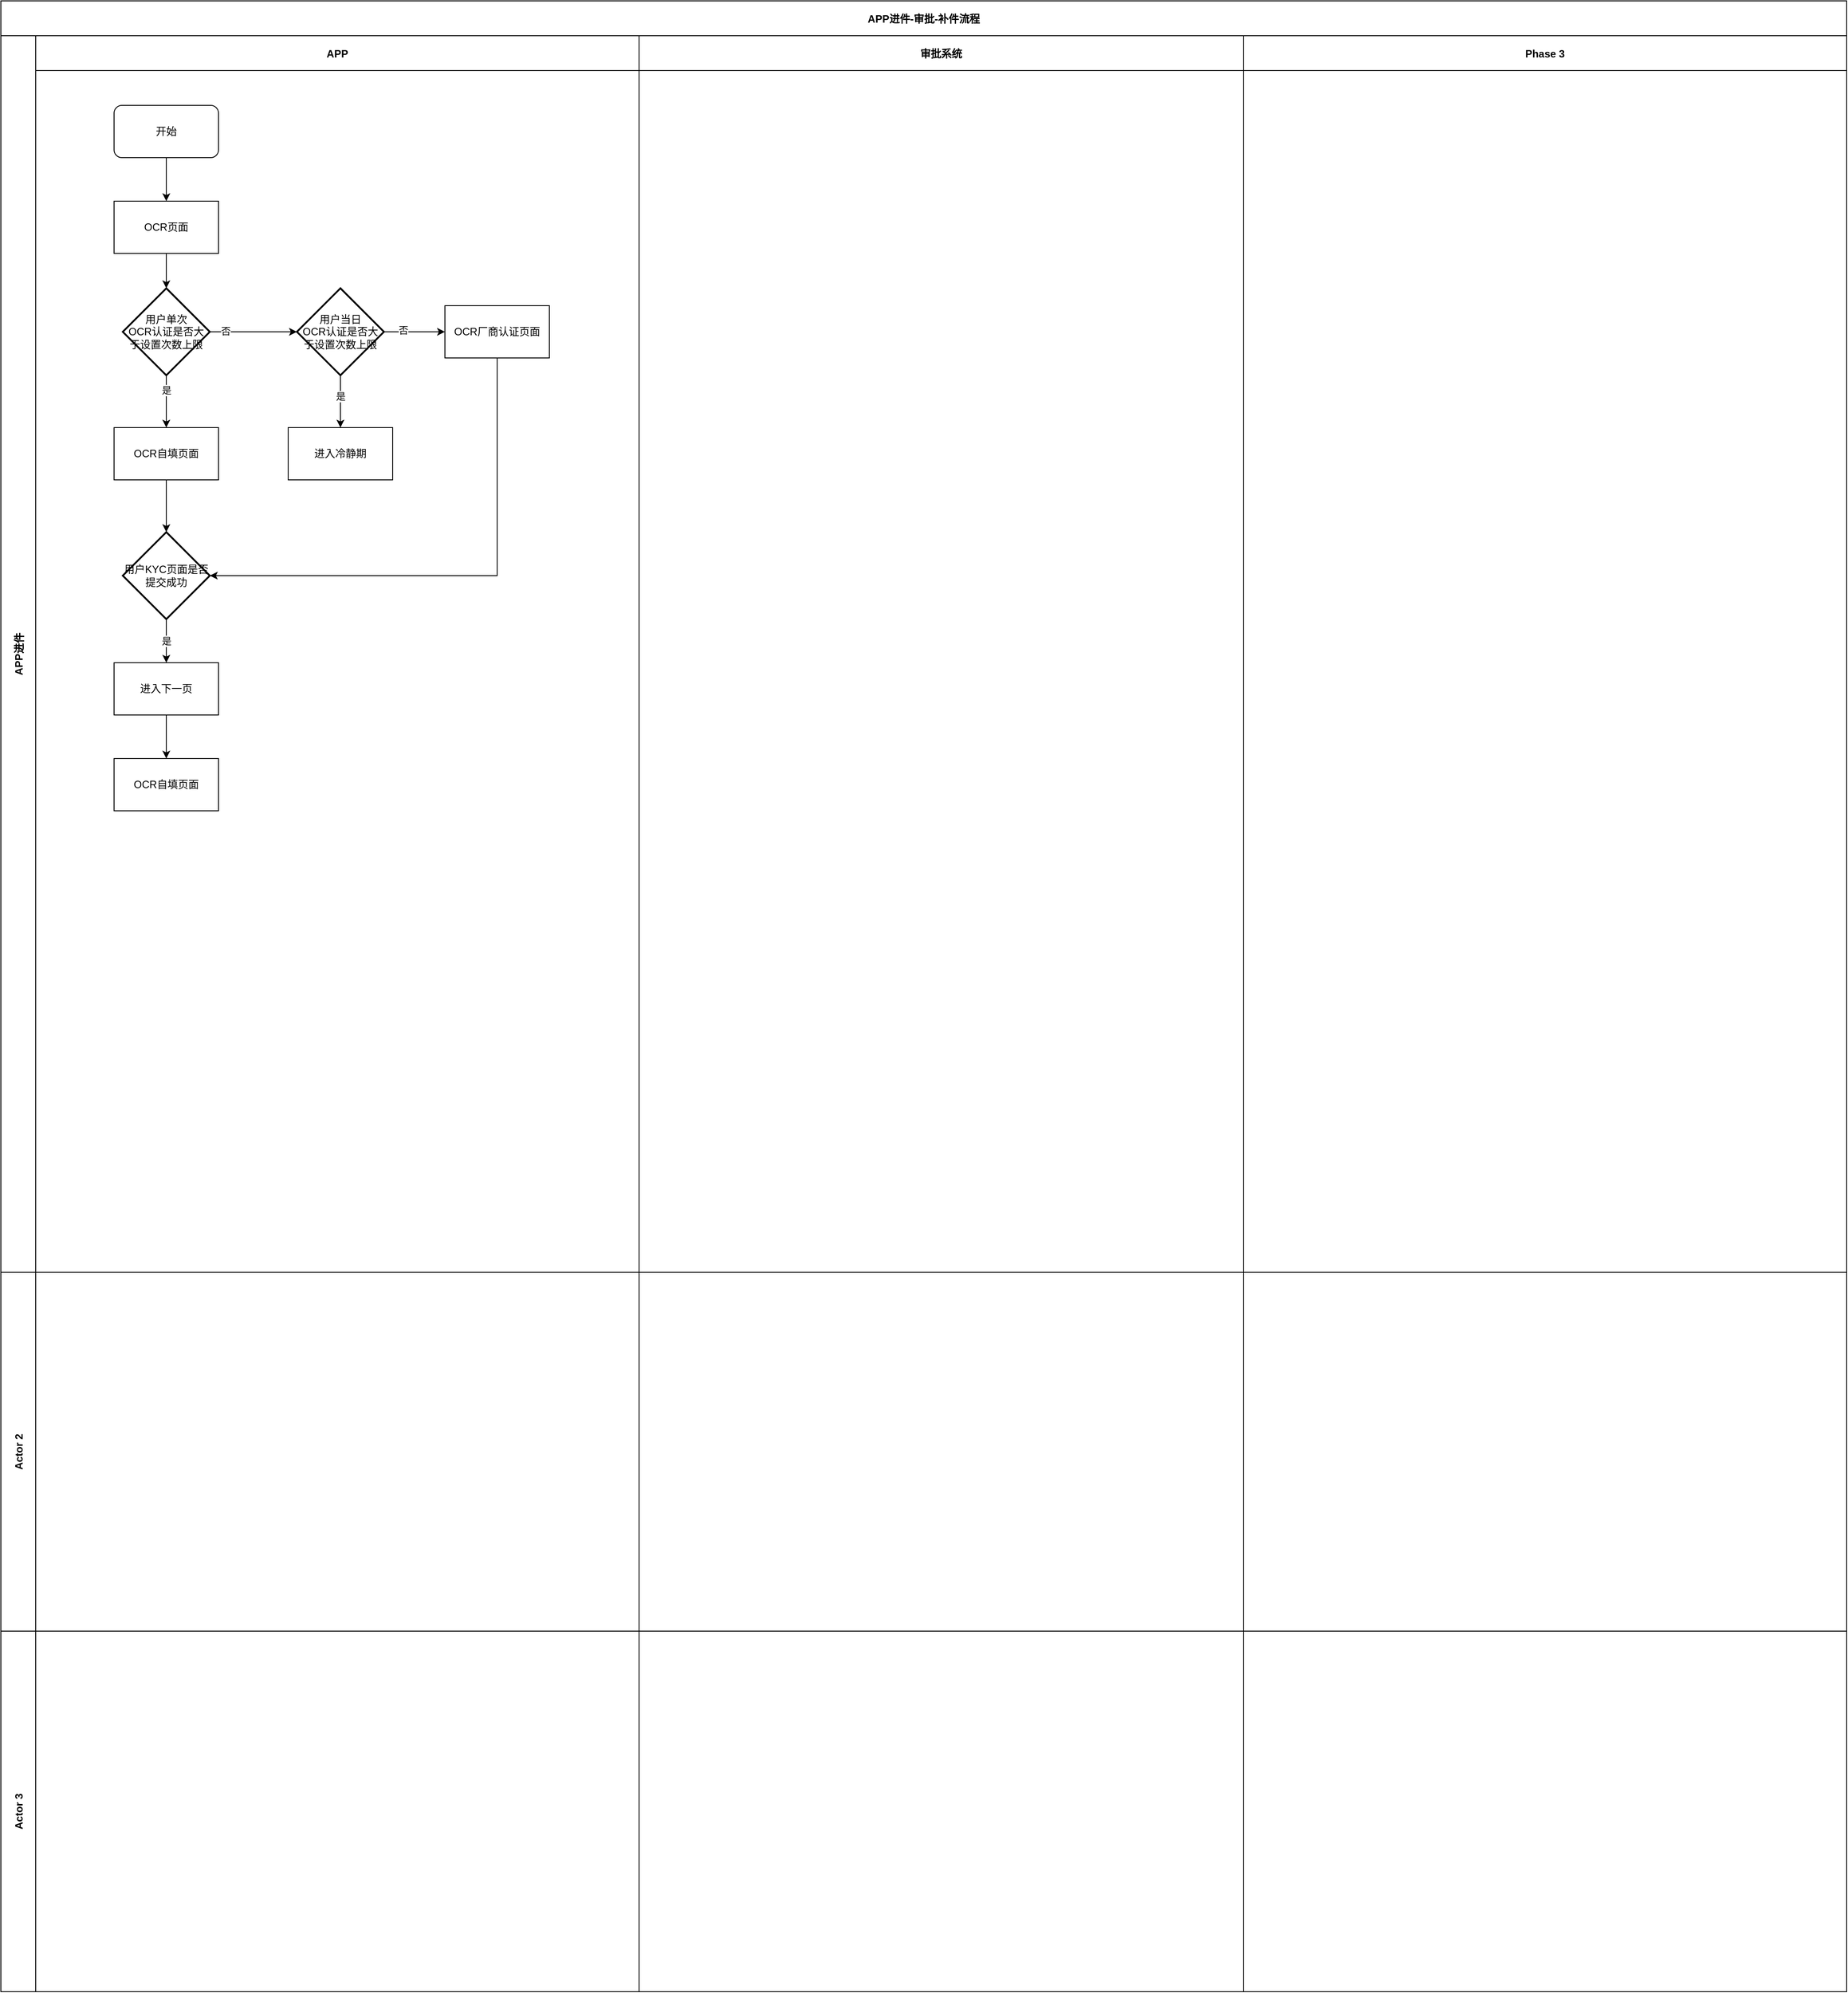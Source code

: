 <mxfile version="20.5.3" type="github" pages="3">
  <diagram id="dG59jZYkGHcQ83PpY25N" name="审批交互流程- OCR及活体补件">
    <mxGraphModel dx="895" dy="575" grid="1" gridSize="10" guides="1" tooltips="1" connect="1" arrows="1" fold="1" page="1" pageScale="1" pageWidth="827" pageHeight="1169" math="0" shadow="0">
      <root>
        <mxCell id="0" />
        <mxCell id="1" parent="0" />
        <mxCell id="lhXjlcBijL8t4H8WG22u-1" value="APP进件-审批-补件流程" style="shape=table;childLayout=tableLayout;startSize=40;collapsible=0;recursiveResize=0;expand=0;fontStyle=1;" vertex="1" parent="1">
          <mxGeometry x="120" y="60" width="2120" height="2286" as="geometry" />
        </mxCell>
        <mxCell id="lhXjlcBijL8t4H8WG22u-2" value="APP进件" style="shape=tableRow;horizontal=0;startSize=40;swimlaneHead=0;swimlaneBody=0;top=0;left=0;bottom=0;right=0;dropTarget=0;fillColor=none;collapsible=0;recursiveResize=0;expand=0;fontStyle=1;" vertex="1" parent="lhXjlcBijL8t4H8WG22u-1">
          <mxGeometry y="40" width="2120" height="1420" as="geometry" />
        </mxCell>
        <mxCell id="lhXjlcBijL8t4H8WG22u-3" value="APP" style="swimlane;swimlaneHead=0;swimlaneBody=0;fontStyle=0;connectable=0;fillColor=none;startSize=40;collapsible=0;recursiveResize=0;expand=0;fontStyle=1;" vertex="1" parent="lhXjlcBijL8t4H8WG22u-2">
          <mxGeometry x="40" width="693" height="1420" as="geometry">
            <mxRectangle width="693" height="1420" as="alternateBounds" />
          </mxGeometry>
        </mxCell>
        <mxCell id="Cv0lFlZ8FoBvVvXNN0k_-16" style="edgeStyle=orthogonalEdgeStyle;rounded=0;orthogonalLoop=1;jettySize=auto;html=1;exitX=0.5;exitY=1;exitDx=0;exitDy=0;entryX=0.5;entryY=0;entryDx=0;entryDy=0;entryPerimeter=0;" edge="1" parent="lhXjlcBijL8t4H8WG22u-3" source="Cv0lFlZ8FoBvVvXNN0k_-1" target="Cv0lFlZ8FoBvVvXNN0k_-15">
          <mxGeometry relative="1" as="geometry" />
        </mxCell>
        <mxCell id="Cv0lFlZ8FoBvVvXNN0k_-1" value="OCR自填页面" style="rounded=0;whiteSpace=wrap;html=1;" vertex="1" parent="lhXjlcBijL8t4H8WG22u-3">
          <mxGeometry x="90" y="450" width="120" height="60" as="geometry" />
        </mxCell>
        <mxCell id="Cv0lFlZ8FoBvVvXNN0k_-8" style="edgeStyle=orthogonalEdgeStyle;rounded=0;orthogonalLoop=1;jettySize=auto;html=1;exitX=0.5;exitY=1;exitDx=0;exitDy=0;exitPerimeter=0;entryX=0.5;entryY=0;entryDx=0;entryDy=0;" edge="1" parent="lhXjlcBijL8t4H8WG22u-3" source="Cv0lFlZ8FoBvVvXNN0k_-4" target="Cv0lFlZ8FoBvVvXNN0k_-6">
          <mxGeometry relative="1" as="geometry" />
        </mxCell>
        <mxCell id="Cv0lFlZ8FoBvVvXNN0k_-10" value="是" style="edgeLabel;html=1;align=center;verticalAlign=middle;resizable=0;points=[];" vertex="1" connectable="0" parent="Cv0lFlZ8FoBvVvXNN0k_-8">
          <mxGeometry x="-0.209" relative="1" as="geometry">
            <mxPoint as="offset" />
          </mxGeometry>
        </mxCell>
        <mxCell id="Cv0lFlZ8FoBvVvXNN0k_-11" style="edgeStyle=orthogonalEdgeStyle;rounded=0;orthogonalLoop=1;jettySize=auto;html=1;exitX=1;exitY=0.5;exitDx=0;exitDy=0;exitPerimeter=0;entryX=0;entryY=0.5;entryDx=0;entryDy=0;" edge="1" parent="lhXjlcBijL8t4H8WG22u-3" source="Cv0lFlZ8FoBvVvXNN0k_-4" target="Cv0lFlZ8FoBvVvXNN0k_-9">
          <mxGeometry relative="1" as="geometry" />
        </mxCell>
        <mxCell id="Cv0lFlZ8FoBvVvXNN0k_-12" value="否" style="edgeLabel;html=1;align=center;verticalAlign=middle;resizable=0;points=[];" vertex="1" connectable="0" parent="Cv0lFlZ8FoBvVvXNN0k_-11">
          <mxGeometry x="-0.382" y="2" relative="1" as="geometry">
            <mxPoint as="offset" />
          </mxGeometry>
        </mxCell>
        <mxCell id="Cv0lFlZ8FoBvVvXNN0k_-4" value="用户当日&lt;br&gt;OCR认证是否大于设置次数上限" style="strokeWidth=2;html=1;shape=mxgraph.flowchart.decision;whiteSpace=wrap;" vertex="1" parent="lhXjlcBijL8t4H8WG22u-3">
          <mxGeometry x="300" y="290" width="100" height="100" as="geometry" />
        </mxCell>
        <mxCell id="Cv0lFlZ8FoBvVvXNN0k_-6" value="进入冷静期" style="rounded=0;whiteSpace=wrap;html=1;" vertex="1" parent="lhXjlcBijL8t4H8WG22u-3">
          <mxGeometry x="290" y="450" width="120" height="60" as="geometry" />
        </mxCell>
        <mxCell id="Cv0lFlZ8FoBvVvXNN0k_-17" style="edgeStyle=orthogonalEdgeStyle;rounded=0;orthogonalLoop=1;jettySize=auto;html=1;exitX=0.5;exitY=1;exitDx=0;exitDy=0;entryX=1;entryY=0.5;entryDx=0;entryDy=0;entryPerimeter=0;" edge="1" parent="lhXjlcBijL8t4H8WG22u-3" source="Cv0lFlZ8FoBvVvXNN0k_-9" target="Cv0lFlZ8FoBvVvXNN0k_-15">
          <mxGeometry relative="1" as="geometry" />
        </mxCell>
        <mxCell id="Cv0lFlZ8FoBvVvXNN0k_-9" value="OCR厂商认证页面" style="rounded=0;whiteSpace=wrap;html=1;" vertex="1" parent="lhXjlcBijL8t4H8WG22u-3">
          <mxGeometry x="470" y="310" width="120" height="60" as="geometry" />
        </mxCell>
        <mxCell id="Cv0lFlZ8FoBvVvXNN0k_-19" value="是" style="edgeStyle=orthogonalEdgeStyle;rounded=0;orthogonalLoop=1;jettySize=auto;html=1;exitX=0.5;exitY=1;exitDx=0;exitDy=0;exitPerimeter=0;entryX=0.5;entryY=0;entryDx=0;entryDy=0;" edge="1" parent="lhXjlcBijL8t4H8WG22u-3" source="Cv0lFlZ8FoBvVvXNN0k_-15" target="Cv0lFlZ8FoBvVvXNN0k_-18">
          <mxGeometry relative="1" as="geometry" />
        </mxCell>
        <mxCell id="Cv0lFlZ8FoBvVvXNN0k_-15" value="用户KYC页面是否提交成功" style="strokeWidth=2;html=1;shape=mxgraph.flowchart.decision;whiteSpace=wrap;" vertex="1" parent="lhXjlcBijL8t4H8WG22u-3">
          <mxGeometry x="100" y="570" width="100" height="100" as="geometry" />
        </mxCell>
        <mxCell id="Cv0lFlZ8FoBvVvXNN0k_-21" style="edgeStyle=orthogonalEdgeStyle;rounded=0;orthogonalLoop=1;jettySize=auto;html=1;exitX=0.5;exitY=1;exitDx=0;exitDy=0;entryX=0.5;entryY=0;entryDx=0;entryDy=0;" edge="1" parent="lhXjlcBijL8t4H8WG22u-3" source="Cv0lFlZ8FoBvVvXNN0k_-18" target="Cv0lFlZ8FoBvVvXNN0k_-20">
          <mxGeometry relative="1" as="geometry" />
        </mxCell>
        <mxCell id="Cv0lFlZ8FoBvVvXNN0k_-18" value="进入下一页" style="rounded=0;whiteSpace=wrap;html=1;" vertex="1" parent="lhXjlcBijL8t4H8WG22u-3">
          <mxGeometry x="90" y="720" width="120" height="60" as="geometry" />
        </mxCell>
        <mxCell id="Cv0lFlZ8FoBvVvXNN0k_-20" value="OCR自填页面" style="rounded=0;whiteSpace=wrap;html=1;" vertex="1" parent="lhXjlcBijL8t4H8WG22u-3">
          <mxGeometry x="90" y="830" width="120" height="60" as="geometry" />
        </mxCell>
        <mxCell id="lhXjlcBijL8t4H8WG22u-4" value="审批系统" style="swimlane;swimlaneHead=0;swimlaneBody=0;fontStyle=0;connectable=0;fillColor=none;startSize=40;collapsible=0;recursiveResize=0;expand=0;fontStyle=1;" vertex="1" parent="lhXjlcBijL8t4H8WG22u-2">
          <mxGeometry x="733" width="694" height="1420" as="geometry">
            <mxRectangle width="694" height="1420" as="alternateBounds" />
          </mxGeometry>
        </mxCell>
        <mxCell id="lhXjlcBijL8t4H8WG22u-5" value="Phase 3" style="swimlane;swimlaneHead=0;swimlaneBody=0;fontStyle=0;connectable=0;fillColor=none;startSize=40;collapsible=0;recursiveResize=0;expand=0;fontStyle=1;" vertex="1" parent="lhXjlcBijL8t4H8WG22u-2">
          <mxGeometry x="1427" width="693" height="1420" as="geometry">
            <mxRectangle width="693" height="1420" as="alternateBounds" />
          </mxGeometry>
        </mxCell>
        <mxCell id="lhXjlcBijL8t4H8WG22u-6" value="Actor 2" style="shape=tableRow;horizontal=0;startSize=40;swimlaneHead=0;swimlaneBody=0;top=0;left=0;bottom=0;right=0;dropTarget=0;fillColor=none;collapsible=0;recursiveResize=0;expand=0;fontStyle=1;" vertex="1" parent="lhXjlcBijL8t4H8WG22u-1">
          <mxGeometry y="1460" width="2120" height="412" as="geometry" />
        </mxCell>
        <mxCell id="lhXjlcBijL8t4H8WG22u-7" value="" style="swimlane;swimlaneHead=0;swimlaneBody=0;fontStyle=0;connectable=0;fillColor=none;startSize=0;collapsible=0;recursiveResize=0;expand=0;fontStyle=1;" vertex="1" parent="lhXjlcBijL8t4H8WG22u-6">
          <mxGeometry x="40" width="693" height="412" as="geometry">
            <mxRectangle width="693" height="412" as="alternateBounds" />
          </mxGeometry>
        </mxCell>
        <mxCell id="lhXjlcBijL8t4H8WG22u-8" value="" style="swimlane;swimlaneHead=0;swimlaneBody=0;fontStyle=0;connectable=0;fillColor=none;startSize=0;collapsible=0;recursiveResize=0;expand=0;fontStyle=1;" vertex="1" parent="lhXjlcBijL8t4H8WG22u-6">
          <mxGeometry x="733" width="694" height="412" as="geometry">
            <mxRectangle width="694" height="412" as="alternateBounds" />
          </mxGeometry>
        </mxCell>
        <mxCell id="lhXjlcBijL8t4H8WG22u-9" value="" style="swimlane;swimlaneHead=0;swimlaneBody=0;fontStyle=0;connectable=0;fillColor=none;startSize=0;collapsible=0;recursiveResize=0;expand=0;fontStyle=1;" vertex="1" parent="lhXjlcBijL8t4H8WG22u-6">
          <mxGeometry x="1427" width="693" height="412" as="geometry">
            <mxRectangle width="693" height="412" as="alternateBounds" />
          </mxGeometry>
        </mxCell>
        <mxCell id="lhXjlcBijL8t4H8WG22u-10" value="Actor 3" style="shape=tableRow;horizontal=0;startSize=40;swimlaneHead=0;swimlaneBody=0;top=0;left=0;bottom=0;right=0;dropTarget=0;fillColor=none;collapsible=0;recursiveResize=0;expand=0;fontStyle=1;" vertex="1" parent="lhXjlcBijL8t4H8WG22u-1">
          <mxGeometry y="1872" width="2120" height="414" as="geometry" />
        </mxCell>
        <mxCell id="lhXjlcBijL8t4H8WG22u-11" value="" style="swimlane;swimlaneHead=0;swimlaneBody=0;fontStyle=0;connectable=0;fillColor=none;startSize=0;collapsible=0;recursiveResize=0;expand=0;fontStyle=1;" vertex="1" parent="lhXjlcBijL8t4H8WG22u-10">
          <mxGeometry x="40" width="693" height="414" as="geometry">
            <mxRectangle width="693" height="414" as="alternateBounds" />
          </mxGeometry>
        </mxCell>
        <mxCell id="lhXjlcBijL8t4H8WG22u-12" value="" style="swimlane;swimlaneHead=0;swimlaneBody=0;fontStyle=0;connectable=0;fillColor=none;startSize=0;collapsible=0;recursiveResize=0;expand=0;fontStyle=1;" vertex="1" parent="lhXjlcBijL8t4H8WG22u-10">
          <mxGeometry x="733" width="694" height="414" as="geometry">
            <mxRectangle width="694" height="414" as="alternateBounds" />
          </mxGeometry>
        </mxCell>
        <mxCell id="lhXjlcBijL8t4H8WG22u-13" value="" style="swimlane;swimlaneHead=0;swimlaneBody=0;fontStyle=0;connectable=0;fillColor=none;startSize=0;collapsible=0;recursiveResize=0;expand=0;fontStyle=1;" vertex="1" parent="lhXjlcBijL8t4H8WG22u-10">
          <mxGeometry x="1427" width="693" height="414" as="geometry">
            <mxRectangle width="693" height="414" as="alternateBounds" />
          </mxGeometry>
        </mxCell>
        <mxCell id="is0vgfuLazfmF6kL638j-2" style="edgeStyle=orthogonalEdgeStyle;rounded=0;orthogonalLoop=1;jettySize=auto;html=1;exitX=0.5;exitY=1;exitDx=0;exitDy=0;entryX=0.5;entryY=0;entryDx=0;entryDy=0;" edge="1" parent="1" source="is0vgfuLazfmF6kL638j-3" target="is0vgfuLazfmF6kL638j-5">
          <mxGeometry relative="1" as="geometry" />
        </mxCell>
        <mxCell id="is0vgfuLazfmF6kL638j-3" value="开始" style="rounded=1;whiteSpace=wrap;html=1;" vertex="1" parent="1">
          <mxGeometry x="250" y="180" width="120" height="60" as="geometry" />
        </mxCell>
        <mxCell id="is0vgfuLazfmF6kL638j-4" style="edgeStyle=orthogonalEdgeStyle;rounded=0;orthogonalLoop=1;jettySize=auto;html=1;entryX=0.5;entryY=0;entryDx=0;entryDy=0;entryPerimeter=0;" edge="1" parent="1" source="is0vgfuLazfmF6kL638j-5" target="is0vgfuLazfmF6kL638j-8">
          <mxGeometry relative="1" as="geometry" />
        </mxCell>
        <mxCell id="is0vgfuLazfmF6kL638j-5" value="OCR页面" style="rounded=0;whiteSpace=wrap;html=1;" vertex="1" parent="1">
          <mxGeometry x="250" y="290" width="120" height="60" as="geometry" />
        </mxCell>
        <mxCell id="is0vgfuLazfmF6kL638j-6" style="edgeStyle=orthogonalEdgeStyle;rounded=0;orthogonalLoop=1;jettySize=auto;html=1;exitX=1;exitY=0.5;exitDx=0;exitDy=0;exitPerimeter=0;" edge="1" parent="1" source="is0vgfuLazfmF6kL638j-8">
          <mxGeometry relative="1" as="geometry">
            <mxPoint x="460" y="440" as="targetPoint" />
          </mxGeometry>
        </mxCell>
        <mxCell id="is0vgfuLazfmF6kL638j-7" value="否" style="edgeLabel;html=1;align=center;verticalAlign=middle;resizable=0;points=[];" connectable="0" vertex="1" parent="is0vgfuLazfmF6kL638j-6">
          <mxGeometry x="-0.638" y="1" relative="1" as="geometry">
            <mxPoint as="offset" />
          </mxGeometry>
        </mxCell>
        <mxCell id="Cv0lFlZ8FoBvVvXNN0k_-2" style="edgeStyle=orthogonalEdgeStyle;rounded=0;orthogonalLoop=1;jettySize=auto;html=1;exitX=0.5;exitY=1;exitDx=0;exitDy=0;exitPerimeter=0;entryX=0.5;entryY=0;entryDx=0;entryDy=0;" edge="1" parent="1" source="is0vgfuLazfmF6kL638j-8" target="Cv0lFlZ8FoBvVvXNN0k_-1">
          <mxGeometry relative="1" as="geometry" />
        </mxCell>
        <mxCell id="Cv0lFlZ8FoBvVvXNN0k_-3" value="是" style="edgeLabel;html=1;align=center;verticalAlign=middle;resizable=0;points=[];" vertex="1" connectable="0" parent="Cv0lFlZ8FoBvVvXNN0k_-2">
          <mxGeometry x="-0.442" relative="1" as="geometry">
            <mxPoint as="offset" />
          </mxGeometry>
        </mxCell>
        <mxCell id="is0vgfuLazfmF6kL638j-8" value="用户单次&lt;br&gt;OCR认证是否大于设置次数上限" style="strokeWidth=2;html=1;shape=mxgraph.flowchart.decision;whiteSpace=wrap;" vertex="1" parent="1">
          <mxGeometry x="260" y="390" width="100" height="100" as="geometry" />
        </mxCell>
      </root>
    </mxGraphModel>
  </diagram>
  <diagram id="qDyVvdvYeIHcshA2lki2" name="多包共债整体逻辑">
    <mxGraphModel dx="1854" dy="1191" grid="1" gridSize="10" guides="1" tooltips="1" connect="1" arrows="1" fold="1" page="1" pageScale="1" pageWidth="827" pageHeight="1169" math="0" shadow="0">
      <root>
        <mxCell id="0" />
        <mxCell id="1" parent="0" />
        <mxCell id="rBvT5vTfvOfcJN2EaKYH-1" value="Cross-Functional Flowchart" style="shape=table;childLayout=tableLayout;startSize=40;collapsible=0;recursiveResize=0;expand=0;fontStyle=1;shadow=0;" vertex="1" parent="1">
          <mxGeometry x="50" y="270" width="2000" height="1876" as="geometry" />
        </mxCell>
        <mxCell id="rBvT5vTfvOfcJN2EaKYH-2" value="多包管理" style="shape=tableRow;horizontal=0;startSize=40;swimlaneHead=0;swimlaneBody=0;top=0;left=0;bottom=0;right=0;dropTarget=0;fillColor=none;collapsible=0;recursiveResize=0;expand=0;fontStyle=1;shadow=0;" vertex="1" parent="rBvT5vTfvOfcJN2EaKYH-1">
          <mxGeometry y="40" width="2000" height="750" as="geometry" />
        </mxCell>
        <mxCell id="rBvT5vTfvOfcJN2EaKYH-3" value="APP" style="swimlane;swimlaneHead=0;swimlaneBody=0;fontStyle=0;connectable=0;fillColor=none;startSize=40;collapsible=0;recursiveResize=0;expand=0;fontStyle=1;shadow=0;" vertex="1" parent="rBvT5vTfvOfcJN2EaKYH-2">
          <mxGeometry x="40" width="630" height="750" as="geometry">
            <mxRectangle width="630" height="750" as="alternateBounds" />
          </mxGeometry>
        </mxCell>
        <mxCell id="rBvT5vTfvOfcJN2EaKYH-36" style="edgeStyle=orthogonalEdgeStyle;rounded=0;orthogonalLoop=1;jettySize=auto;html=1;exitX=0.5;exitY=1;exitDx=0;exitDy=0;entryX=0.5;entryY=0;entryDx=0;entryDy=0;" edge="1" parent="rBvT5vTfvOfcJN2EaKYH-3" source="rBvT5vTfvOfcJN2EaKYH-18" target="rBvT5vTfvOfcJN2EaKYH-35">
          <mxGeometry relative="1" as="geometry" />
        </mxCell>
        <mxCell id="rBvT5vTfvOfcJN2EaKYH-18" value="开始" style="rounded=1;whiteSpace=wrap;html=1;shadow=0;" vertex="1" parent="rBvT5vTfvOfcJN2EaKYH-3">
          <mxGeometry x="131.5" y="70" width="120" height="60" as="geometry" />
        </mxCell>
        <mxCell id="rBvT5vTfvOfcJN2EaKYH-35" value="新建APP子包" style="rounded=0;whiteSpace=wrap;html=1;shadow=0;" vertex="1" parent="rBvT5vTfvOfcJN2EaKYH-3">
          <mxGeometry x="131.5" y="184" width="120" height="60" as="geometry" />
        </mxCell>
        <mxCell id="rBvT5vTfvOfcJN2EaKYH-4" value="运营" style="swimlane;swimlaneHead=0;swimlaneBody=0;fontStyle=0;connectable=0;fillColor=none;startSize=40;collapsible=0;recursiveResize=0;expand=0;fontStyle=1;shadow=0;" vertex="1" parent="rBvT5vTfvOfcJN2EaKYH-2">
          <mxGeometry x="670" width="370" height="750" as="geometry">
            <mxRectangle width="370" height="750" as="alternateBounds" />
          </mxGeometry>
        </mxCell>
        <mxCell id="rBvT5vTfvOfcJN2EaKYH-27" style="edgeStyle=orthogonalEdgeStyle;rounded=0;orthogonalLoop=1;jettySize=auto;html=1;exitX=0.5;exitY=1;exitDx=0;exitDy=0;entryX=0.5;entryY=0;entryDx=0;entryDy=0;" edge="1" parent="rBvT5vTfvOfcJN2EaKYH-4" source="rBvT5vTfvOfcJN2EaKYH-19" target="rBvT5vTfvOfcJN2EaKYH-24">
          <mxGeometry relative="1" as="geometry" />
        </mxCell>
        <mxCell id="rBvT5vTfvOfcJN2EaKYH-19" value="新增APP子包信息MEX包1" style="rounded=0;whiteSpace=wrap;html=1;shadow=0;" vertex="1" parent="rBvT5vTfvOfcJN2EaKYH-4">
          <mxGeometry x="47" y="275" width="120" height="60" as="geometry" />
        </mxCell>
        <mxCell id="rBvT5vTfvOfcJN2EaKYH-29" style="edgeStyle=orthogonalEdgeStyle;rounded=0;orthogonalLoop=1;jettySize=auto;html=1;exitX=0.5;exitY=1;exitDx=0;exitDy=0;entryX=0.5;entryY=0;entryDx=0;entryDy=0;" edge="1" parent="rBvT5vTfvOfcJN2EaKYH-4" source="rBvT5vTfvOfcJN2EaKYH-21" target="rBvT5vTfvOfcJN2EaKYH-24">
          <mxGeometry relative="1" as="geometry" />
        </mxCell>
        <mxCell id="rBvT5vTfvOfcJN2EaKYH-21" value="新增APP产品信息MEX001" style="rounded=0;whiteSpace=wrap;html=1;shadow=0;" vertex="1" parent="rBvT5vTfvOfcJN2EaKYH-4">
          <mxGeometry x="192" y="275" width="120" height="60" as="geometry" />
        </mxCell>
        <mxCell id="rBvT5vTfvOfcJN2EaKYH-31" style="edgeStyle=orthogonalEdgeStyle;rounded=0;orthogonalLoop=1;jettySize=auto;html=1;" edge="1" parent="rBvT5vTfvOfcJN2EaKYH-4" source="rBvT5vTfvOfcJN2EaKYH-24" target="rBvT5vTfvOfcJN2EaKYH-30">
          <mxGeometry relative="1" as="geometry" />
        </mxCell>
        <mxCell id="rBvT5vTfvOfcJN2EaKYH-24" value="配置子包与APP产品的多对多关系" style="rounded=0;whiteSpace=wrap;html=1;shadow=0;" vertex="1" parent="rBvT5vTfvOfcJN2EaKYH-4">
          <mxGeometry x="117" y="381" width="120" height="60" as="geometry" />
        </mxCell>
        <mxCell id="rBvT5vTfvOfcJN2EaKYH-30" value="配置APP产品与金融产品的多对多关系" style="rounded=0;whiteSpace=wrap;html=1;shadow=0;" vertex="1" parent="rBvT5vTfvOfcJN2EaKYH-4">
          <mxGeometry x="117" y="471" width="120" height="60" as="geometry" />
        </mxCell>
        <mxCell id="rBvT5vTfvOfcJN2EaKYH-5" value="账务" style="swimlane;swimlaneHead=0;swimlaneBody=0;fontStyle=0;connectable=0;fillColor=none;startSize=40;collapsible=0;recursiveResize=0;expand=0;fontStyle=1;shadow=0;" vertex="1" parent="rBvT5vTfvOfcJN2EaKYH-2">
          <mxGeometry x="1040" width="510" height="750" as="geometry">
            <mxRectangle width="510" height="750" as="alternateBounds" />
          </mxGeometry>
        </mxCell>
        <mxCell id="rBvT5vTfvOfcJN2EaKYH-23" value="新增金融产品M001" style="rounded=0;whiteSpace=wrap;html=1;shadow=0;" vertex="1" parent="rBvT5vTfvOfcJN2EaKYH-5">
          <mxGeometry x="143" y="471" width="120" height="60" as="geometry" />
        </mxCell>
        <mxCell id="rBvT5vTfvOfcJN2EaKYH-14" value="催收" style="swimlane;swimlaneHead=0;swimlaneBody=0;fontStyle=0;connectable=0;fillColor=none;startSize=40;collapsible=0;recursiveResize=0;expand=0;fontStyle=1;shadow=0;" vertex="1" parent="rBvT5vTfvOfcJN2EaKYH-2">
          <mxGeometry x="1550" width="450" height="750" as="geometry">
            <mxRectangle width="450" height="750" as="alternateBounds" />
          </mxGeometry>
        </mxCell>
        <mxCell id="rBvT5vTfvOfcJN2EaKYH-32" style="edgeStyle=orthogonalEdgeStyle;rounded=0;orthogonalLoop=1;jettySize=auto;html=1;exitX=0;exitY=0.5;exitDx=0;exitDy=0;entryX=1;entryY=0.5;entryDx=0;entryDy=0;" edge="1" parent="rBvT5vTfvOfcJN2EaKYH-2" source="rBvT5vTfvOfcJN2EaKYH-23" target="rBvT5vTfvOfcJN2EaKYH-30">
          <mxGeometry relative="1" as="geometry" />
        </mxCell>
        <mxCell id="rBvT5vTfvOfcJN2EaKYH-37" style="edgeStyle=orthogonalEdgeStyle;rounded=0;orthogonalLoop=1;jettySize=auto;html=1;exitX=1;exitY=0.5;exitDx=0;exitDy=0;entryX=0.585;entryY=0.017;entryDx=0;entryDy=0;entryPerimeter=0;" edge="1" parent="rBvT5vTfvOfcJN2EaKYH-2" source="rBvT5vTfvOfcJN2EaKYH-35" target="rBvT5vTfvOfcJN2EaKYH-19">
          <mxGeometry relative="1" as="geometry" />
        </mxCell>
        <mxCell id="rBvT5vTfvOfcJN2EaKYH-38" style="edgeStyle=orthogonalEdgeStyle;rounded=0;orthogonalLoop=1;jettySize=auto;html=1;exitX=1;exitY=0.5;exitDx=0;exitDy=0;entryX=0.5;entryY=0;entryDx=0;entryDy=0;" edge="1" parent="rBvT5vTfvOfcJN2EaKYH-2" source="rBvT5vTfvOfcJN2EaKYH-35" target="rBvT5vTfvOfcJN2EaKYH-21">
          <mxGeometry relative="1" as="geometry" />
        </mxCell>
        <mxCell id="rBvT5vTfvOfcJN2EaKYH-6" value="Actor 2" style="shape=tableRow;horizontal=0;startSize=40;swimlaneHead=0;swimlaneBody=0;top=0;left=0;bottom=0;right=0;dropTarget=0;fillColor=none;collapsible=0;recursiveResize=0;expand=0;fontStyle=1;shadow=0;" vertex="1" parent="rBvT5vTfvOfcJN2EaKYH-1">
          <mxGeometry y="790" width="2000" height="542" as="geometry" />
        </mxCell>
        <mxCell id="rBvT5vTfvOfcJN2EaKYH-7" value="" style="swimlane;swimlaneHead=0;swimlaneBody=0;fontStyle=0;connectable=0;fillColor=none;startSize=0;collapsible=0;recursiveResize=0;expand=0;fontStyle=1;shadow=0;" vertex="1" parent="rBvT5vTfvOfcJN2EaKYH-6">
          <mxGeometry x="40" width="630" height="542" as="geometry">
            <mxRectangle width="630" height="542" as="alternateBounds" />
          </mxGeometry>
        </mxCell>
        <mxCell id="rBvT5vTfvOfcJN2EaKYH-44" style="edgeStyle=orthogonalEdgeStyle;rounded=0;orthogonalLoop=1;jettySize=auto;html=1;exitX=0.5;exitY=1;exitDx=0;exitDy=0;" edge="1" parent="rBvT5vTfvOfcJN2EaKYH-7" source="rBvT5vTfvOfcJN2EaKYH-42" target="rBvT5vTfvOfcJN2EaKYH-43">
          <mxGeometry relative="1" as="geometry" />
        </mxCell>
        <mxCell id="rBvT5vTfvOfcJN2EaKYH-42" value="进入首页" style="rounded=0;whiteSpace=wrap;html=1;shadow=0;" vertex="1" parent="rBvT5vTfvOfcJN2EaKYH-7">
          <mxGeometry x="230" y="40" width="120" height="60" as="geometry" />
        </mxCell>
        <mxCell id="rBvT5vTfvOfcJN2EaKYH-46" style="edgeStyle=orthogonalEdgeStyle;rounded=0;orthogonalLoop=1;jettySize=auto;html=1;exitX=0;exitY=0.5;exitDx=0;exitDy=0;entryX=1;entryY=0.5;entryDx=0;entryDy=0;" edge="1" parent="rBvT5vTfvOfcJN2EaKYH-7" source="rBvT5vTfvOfcJN2EaKYH-43" target="rBvT5vTfvOfcJN2EaKYH-45">
          <mxGeometry relative="1" as="geometry" />
        </mxCell>
        <mxCell id="rBvT5vTfvOfcJN2EaKYH-48" style="edgeStyle=orthogonalEdgeStyle;rounded=0;orthogonalLoop=1;jettySize=auto;html=1;exitX=1;exitY=0.5;exitDx=0;exitDy=0;entryX=0;entryY=0.5;entryDx=0;entryDy=0;" edge="1" parent="rBvT5vTfvOfcJN2EaKYH-7" source="rBvT5vTfvOfcJN2EaKYH-43" target="rBvT5vTfvOfcJN2EaKYH-47">
          <mxGeometry relative="1" as="geometry" />
        </mxCell>
        <mxCell id="rBvT5vTfvOfcJN2EaKYH-43" value="展示类型" style="rhombus;whiteSpace=wrap;html=1;shadow=0;" vertex="1" parent="rBvT5vTfvOfcJN2EaKYH-7">
          <mxGeometry x="249.5" y="130" width="80" height="80" as="geometry" />
        </mxCell>
        <mxCell id="rBvT5vTfvOfcJN2EaKYH-50" style="edgeStyle=orthogonalEdgeStyle;rounded=0;orthogonalLoop=1;jettySize=auto;html=1;exitX=0.5;exitY=1;exitDx=0;exitDy=0;" edge="1" parent="rBvT5vTfvOfcJN2EaKYH-7" source="rBvT5vTfvOfcJN2EaKYH-45" target="rBvT5vTfvOfcJN2EaKYH-49">
          <mxGeometry relative="1" as="geometry" />
        </mxCell>
        <mxCell id="rBvT5vTfvOfcJN2EaKYH-45" value="先展示APP产品" style="rounded=0;whiteSpace=wrap;html=1;shadow=0;" vertex="1" parent="rBvT5vTfvOfcJN2EaKYH-7">
          <mxGeometry x="80" y="140" width="120" height="60" as="geometry" />
        </mxCell>
        <mxCell id="rBvT5vTfvOfcJN2EaKYH-47" value="后展示APP产品" style="rounded=0;whiteSpace=wrap;html=1;shadow=0;" vertex="1" parent="rBvT5vTfvOfcJN2EaKYH-7">
          <mxGeometry x="390" y="140" width="120" height="60" as="geometry" />
        </mxCell>
        <mxCell id="rBvT5vTfvOfcJN2EaKYH-49" value="根据子包信息展示A PP产品" style="rounded=0;whiteSpace=wrap;html=1;shadow=0;" vertex="1" parent="rBvT5vTfvOfcJN2EaKYH-7">
          <mxGeometry x="80" y="241" width="120" height="60" as="geometry" />
        </mxCell>
        <mxCell id="rBvT5vTfvOfcJN2EaKYH-8" value="" style="swimlane;swimlaneHead=0;swimlaneBody=0;fontStyle=0;connectable=0;fillColor=none;startSize=0;collapsible=0;recursiveResize=0;expand=0;fontStyle=1;shadow=0;" vertex="1" parent="rBvT5vTfvOfcJN2EaKYH-6">
          <mxGeometry x="670" width="370" height="542" as="geometry">
            <mxRectangle width="370" height="542" as="alternateBounds" />
          </mxGeometry>
        </mxCell>
        <mxCell id="rBvT5vTfvOfcJN2EaKYH-9" value="" style="swimlane;swimlaneHead=0;swimlaneBody=0;fontStyle=0;connectable=0;fillColor=none;startSize=0;collapsible=0;recursiveResize=0;expand=0;fontStyle=1;shadow=0;" vertex="1" parent="rBvT5vTfvOfcJN2EaKYH-6">
          <mxGeometry x="1040" width="510" height="542" as="geometry">
            <mxRectangle width="510" height="542" as="alternateBounds" />
          </mxGeometry>
        </mxCell>
        <mxCell id="rBvT5vTfvOfcJN2EaKYH-15" style="swimlane;swimlaneHead=0;swimlaneBody=0;fontStyle=0;connectable=0;fillColor=none;startSize=0;collapsible=0;recursiveResize=0;expand=0;fontStyle=1;shadow=0;" vertex="1" parent="rBvT5vTfvOfcJN2EaKYH-6">
          <mxGeometry x="1550" width="450" height="542" as="geometry">
            <mxRectangle width="450" height="542" as="alternateBounds" />
          </mxGeometry>
        </mxCell>
        <mxCell id="rBvT5vTfvOfcJN2EaKYH-10" value="Actor 3" style="shape=tableRow;horizontal=0;startSize=40;swimlaneHead=0;swimlaneBody=0;top=0;left=0;bottom=0;right=0;dropTarget=0;fillColor=none;collapsible=0;recursiveResize=0;expand=0;fontStyle=1;shadow=0;" vertex="1" parent="rBvT5vTfvOfcJN2EaKYH-1">
          <mxGeometry y="1332" width="2000" height="544" as="geometry" />
        </mxCell>
        <mxCell id="rBvT5vTfvOfcJN2EaKYH-11" value="" style="swimlane;swimlaneHead=0;swimlaneBody=0;fontStyle=0;connectable=0;fillColor=none;startSize=0;collapsible=0;recursiveResize=0;expand=0;fontStyle=1;shadow=0;" vertex="1" parent="rBvT5vTfvOfcJN2EaKYH-10">
          <mxGeometry x="40" width="630" height="544" as="geometry">
            <mxRectangle width="630" height="544" as="alternateBounds" />
          </mxGeometry>
        </mxCell>
        <mxCell id="rBvT5vTfvOfcJN2EaKYH-12" value="" style="swimlane;swimlaneHead=0;swimlaneBody=0;fontStyle=0;connectable=0;fillColor=none;startSize=0;collapsible=0;recursiveResize=0;expand=0;fontStyle=1;shadow=0;" vertex="1" parent="rBvT5vTfvOfcJN2EaKYH-10">
          <mxGeometry x="670" width="370" height="544" as="geometry">
            <mxRectangle width="370" height="544" as="alternateBounds" />
          </mxGeometry>
        </mxCell>
        <mxCell id="rBvT5vTfvOfcJN2EaKYH-13" value="" style="swimlane;swimlaneHead=0;swimlaneBody=0;fontStyle=0;connectable=0;fillColor=none;startSize=0;collapsible=0;recursiveResize=0;expand=0;fontStyle=1;shadow=0;" vertex="1" parent="rBvT5vTfvOfcJN2EaKYH-10">
          <mxGeometry x="1040" width="510" height="544" as="geometry">
            <mxRectangle width="510" height="544" as="alternateBounds" />
          </mxGeometry>
        </mxCell>
        <mxCell id="rBvT5vTfvOfcJN2EaKYH-16" style="swimlane;swimlaneHead=0;swimlaneBody=0;fontStyle=0;connectable=0;fillColor=none;startSize=0;collapsible=0;recursiveResize=0;expand=0;fontStyle=1;shadow=0;" vertex="1" parent="rBvT5vTfvOfcJN2EaKYH-10">
          <mxGeometry x="1550" width="450" height="544" as="geometry">
            <mxRectangle width="450" height="544" as="alternateBounds" />
          </mxGeometry>
        </mxCell>
      </root>
    </mxGraphModel>
  </diagram>
  <diagram id="1mtvbhIDYFmk3KCVAMpr" name="邮件发送对接">
    <mxGraphModel dx="1082" dy="695" grid="1" gridSize="10" guides="1" tooltips="1" connect="1" arrows="1" fold="1" page="1" pageScale="1" pageWidth="827" pageHeight="1169" math="0" shadow="0">
      <root>
        <mxCell id="0" />
        <mxCell id="1" parent="0" />
        <mxCell id="eYWzPqA-v14sHa01K5f4-1" value="Cross-Functional Flowchart" style="shape=table;childLayout=tableLayout;startSize=40;collapsible=0;recursiveResize=0;expand=0;fontStyle=1;shadow=0;" vertex="1" parent="1">
          <mxGeometry x="130" y="210" width="1050" height="1500" as="geometry" />
        </mxCell>
        <mxCell id="eYWzPqA-v14sHa01K5f4-2" value="消息节点同步" style="shape=tableRow;horizontal=0;startSize=40;swimlaneHead=0;swimlaneBody=0;top=0;left=0;bottom=0;right=0;dropTarget=0;fillColor=none;collapsible=0;recursiveResize=0;expand=0;fontStyle=1;shadow=0;" vertex="1" parent="eYWzPqA-v14sHa01K5f4-1">
          <mxGeometry y="40" width="1050" height="660" as="geometry" />
        </mxCell>
        <mxCell id="eYWzPqA-v14sHa01K5f4-3" value="业务模块" style="swimlane;swimlaneHead=0;swimlaneBody=0;fontStyle=0;connectable=0;fillColor=none;startSize=40;collapsible=0;recursiveResize=0;expand=0;fontStyle=1;shadow=0;" vertex="1" parent="eYWzPqA-v14sHa01K5f4-2">
          <mxGeometry x="40" width="330" height="660" as="geometry">
            <mxRectangle width="330" height="660" as="alternateBounds" />
          </mxGeometry>
        </mxCell>
        <mxCell id="eYWzPqA-v14sHa01K5f4-4" style="edgeStyle=orthogonalEdgeStyle;rounded=0;orthogonalLoop=1;jettySize=auto;html=1;exitX=0.5;exitY=1;exitDx=0;exitDy=0;entryX=0.5;entryY=0;entryDx=0;entryDy=0;" edge="1" parent="eYWzPqA-v14sHa01K5f4-3" source="eYWzPqA-v14sHa01K5f4-5" target="eYWzPqA-v14sHa01K5f4-7">
          <mxGeometry relative="1" as="geometry" />
        </mxCell>
        <mxCell id="eYWzPqA-v14sHa01K5f4-5" value="开始" style="rounded=1;whiteSpace=wrap;html=1;shadow=0;" vertex="1" parent="eYWzPqA-v14sHa01K5f4-3">
          <mxGeometry x="90" y="60" width="120" height="60" as="geometry" />
        </mxCell>
        <mxCell id="eYWzPqA-v14sHa01K5f4-6" value="" style="edgeStyle=orthogonalEdgeStyle;rounded=0;orthogonalLoop=1;jettySize=auto;html=1;" edge="1" parent="eYWzPqA-v14sHa01K5f4-3" source="eYWzPqA-v14sHa01K5f4-7">
          <mxGeometry relative="1" as="geometry">
            <mxPoint x="150" y="260" as="targetPoint" />
          </mxGeometry>
        </mxCell>
        <mxCell id="eYWzPqA-v14sHa01K5f4-7" value="新增节点" style="rounded=0;whiteSpace=wrap;html=1;shadow=0;" vertex="1" parent="eYWzPqA-v14sHa01K5f4-3">
          <mxGeometry x="90" y="160" width="120" height="60" as="geometry" />
        </mxCell>
        <mxCell id="Thqbnv6joW0QDlLDJxX9-1" value="节点约定" style="rounded=0;whiteSpace=wrap;html=1;shadow=0;" vertex="1" parent="eYWzPqA-v14sHa01K5f4-3">
          <mxGeometry x="90" y="260" width="120" height="60" as="geometry" />
        </mxCell>
        <mxCell id="eYWzPqA-v14sHa01K5f4-9" value="自定义消息配置" style="swimlane;swimlaneHead=0;swimlaneBody=0;fontStyle=0;connectable=0;fillColor=none;startSize=40;collapsible=0;recursiveResize=0;expand=0;fontStyle=1;shadow=0;" vertex="1" parent="eYWzPqA-v14sHa01K5f4-2">
          <mxGeometry x="370" width="340" height="660" as="geometry">
            <mxRectangle width="340" height="660" as="alternateBounds" />
          </mxGeometry>
        </mxCell>
        <mxCell id="eYWzPqA-v14sHa01K5f4-10" value="" style="edgeStyle=orthogonalEdgeStyle;rounded=0;orthogonalLoop=1;jettySize=auto;html=1;" edge="1" parent="eYWzPqA-v14sHa01K5f4-9" source="eYWzPqA-v14sHa01K5f4-11" target="eYWzPqA-v14sHa01K5f4-13">
          <mxGeometry relative="1" as="geometry" />
        </mxCell>
        <mxCell id="eYWzPqA-v14sHa01K5f4-11" value="同步节点信息" style="rounded=0;whiteSpace=wrap;html=1;shadow=0;" vertex="1" parent="eYWzPqA-v14sHa01K5f4-9">
          <mxGeometry x="110" y="260" width="120" height="60" as="geometry" />
        </mxCell>
        <mxCell id="eYWzPqA-v14sHa01K5f4-12" value="" style="edgeStyle=orthogonalEdgeStyle;rounded=0;orthogonalLoop=1;jettySize=auto;html=1;" edge="1" parent="eYWzPqA-v14sHa01K5f4-9" source="eYWzPqA-v14sHa01K5f4-13" target="eYWzPqA-v14sHa01K5f4-15">
          <mxGeometry relative="1" as="geometry" />
        </mxCell>
        <mxCell id="eYWzPqA-v14sHa01K5f4-13" value="配置发送范围" style="rounded=0;whiteSpace=wrap;html=1;shadow=0;" vertex="1" parent="eYWzPqA-v14sHa01K5f4-9">
          <mxGeometry x="110" y="360" width="120" height="60" as="geometry" />
        </mxCell>
        <mxCell id="eYWzPqA-v14sHa01K5f4-14" style="edgeStyle=orthogonalEdgeStyle;rounded=0;orthogonalLoop=1;jettySize=auto;html=1;exitX=0.5;exitY=1;exitDx=0;exitDy=0;entryX=0.5;entryY=0;entryDx=0;entryDy=0;" edge="1" parent="eYWzPqA-v14sHa01K5f4-9" source="eYWzPqA-v14sHa01K5f4-15" target="eYWzPqA-v14sHa01K5f4-16">
          <mxGeometry relative="1" as="geometry" />
        </mxCell>
        <mxCell id="eYWzPqA-v14sHa01K5f4-15" value="配置发送内容" style="whiteSpace=wrap;html=1;rounded=0;shadow=0;" vertex="1" parent="eYWzPqA-v14sHa01K5f4-9">
          <mxGeometry x="110" y="450" width="120" height="60" as="geometry" />
        </mxCell>
        <mxCell id="eYWzPqA-v14sHa01K5f4-16" value="配置发送方式" style="whiteSpace=wrap;html=1;rounded=0;shadow=0;" vertex="1" parent="eYWzPqA-v14sHa01K5f4-9">
          <mxGeometry x="110" y="560" width="120" height="60" as="geometry" />
        </mxCell>
        <mxCell id="eYWzPqA-v14sHa01K5f4-17" value="消息发送模块" style="swimlane;swimlaneHead=0;swimlaneBody=0;fontStyle=0;connectable=0;fillColor=none;startSize=40;collapsible=0;recursiveResize=0;expand=0;fontStyle=1;shadow=0;" vertex="1" parent="eYWzPqA-v14sHa01K5f4-2">
          <mxGeometry x="710" width="340" height="660" as="geometry">
            <mxRectangle width="340" height="660" as="alternateBounds" />
          </mxGeometry>
        </mxCell>
        <mxCell id="eYWzPqA-v14sHa01K5f4-18" value="" style="edgeStyle=orthogonalEdgeStyle;rounded=0;orthogonalLoop=1;jettySize=auto;html=1;" edge="1" parent="eYWzPqA-v14sHa01K5f4-2" target="eYWzPqA-v14sHa01K5f4-11">
          <mxGeometry relative="1" as="geometry">
            <mxPoint x="250" y="290" as="sourcePoint" />
          </mxGeometry>
        </mxCell>
        <mxCell id="eYWzPqA-v14sHa01K5f4-19" value="消息触发" style="shape=tableRow;horizontal=0;startSize=40;swimlaneHead=0;swimlaneBody=0;top=0;left=0;bottom=0;right=0;dropTarget=0;fillColor=none;collapsible=0;recursiveResize=0;expand=0;fontStyle=1;shadow=0;" vertex="1" parent="eYWzPqA-v14sHa01K5f4-1">
          <mxGeometry y="700" width="1050" height="510" as="geometry" />
        </mxCell>
        <mxCell id="eYWzPqA-v14sHa01K5f4-20" value="" style="swimlane;swimlaneHead=0;swimlaneBody=0;fontStyle=0;connectable=0;fillColor=none;startSize=0;collapsible=0;recursiveResize=0;expand=0;fontStyle=1;shadow=0;" vertex="1" parent="eYWzPqA-v14sHa01K5f4-19">
          <mxGeometry x="40" width="330" height="510" as="geometry">
            <mxRectangle width="330" height="510" as="alternateBounds" />
          </mxGeometry>
        </mxCell>
        <mxCell id="eYWzPqA-v14sHa01K5f4-21" value="事件触发" style="rounded=0;whiteSpace=wrap;html=1;shadow=0;" vertex="1" parent="eYWzPqA-v14sHa01K5f4-20">
          <mxGeometry x="90" y="50" width="120" height="60" as="geometry" />
        </mxCell>
        <mxCell id="eYWzPqA-v14sHa01K5f4-22" value="" style="swimlane;swimlaneHead=0;swimlaneBody=0;fontStyle=0;connectable=0;fillColor=none;startSize=0;collapsible=0;recursiveResize=0;expand=0;fontStyle=1;shadow=0;" vertex="1" parent="eYWzPqA-v14sHa01K5f4-19">
          <mxGeometry x="370" width="340" height="510" as="geometry">
            <mxRectangle width="340" height="510" as="alternateBounds" />
          </mxGeometry>
        </mxCell>
        <mxCell id="eYWzPqA-v14sHa01K5f4-23" value="确认发送范围、内容、方式" style="rounded=0;whiteSpace=wrap;html=1;shadow=0;" vertex="1" parent="eYWzPqA-v14sHa01K5f4-22">
          <mxGeometry x="110" y="50" width="120" height="60" as="geometry" />
        </mxCell>
        <mxCell id="eYWzPqA-v14sHa01K5f4-24" value="" style="swimlane;swimlaneHead=0;swimlaneBody=0;fontStyle=0;connectable=0;fillColor=none;startSize=0;collapsible=0;recursiveResize=0;expand=0;fontStyle=1;shadow=0;" vertex="1" parent="eYWzPqA-v14sHa01K5f4-19">
          <mxGeometry x="710" width="340" height="510" as="geometry">
            <mxRectangle width="340" height="510" as="alternateBounds" />
          </mxGeometry>
        </mxCell>
        <mxCell id="eYWzPqA-v14sHa01K5f4-25" value="" style="edgeStyle=orthogonalEdgeStyle;rounded=0;orthogonalLoop=1;jettySize=auto;html=1;" edge="1" parent="eYWzPqA-v14sHa01K5f4-24" source="eYWzPqA-v14sHa01K5f4-26" target="eYWzPqA-v14sHa01K5f4-27">
          <mxGeometry relative="1" as="geometry" />
        </mxCell>
        <mxCell id="eYWzPqA-v14sHa01K5f4-26" value="触发邮件发送器" style="whiteSpace=wrap;html=1;rounded=0;shadow=0;" vertex="1" parent="eYWzPqA-v14sHa01K5f4-24">
          <mxGeometry x="110" y="50" width="120" height="60" as="geometry" />
        </mxCell>
        <mxCell id="eYWzPqA-v14sHa01K5f4-27" value="根据发送范围的APP产品、节点信息选择支持的发送邮箱" style="whiteSpace=wrap;html=1;rounded=0;shadow=0;" vertex="1" parent="eYWzPqA-v14sHa01K5f4-24">
          <mxGeometry x="110" y="170" width="120" height="60" as="geometry" />
        </mxCell>
        <mxCell id="eYWzPqA-v14sHa01K5f4-28" style="edgeStyle=orthogonalEdgeStyle;rounded=0;orthogonalLoop=1;jettySize=auto;html=1;exitX=1;exitY=0.5;exitDx=0;exitDy=0;" edge="1" parent="eYWzPqA-v14sHa01K5f4-19" source="eYWzPqA-v14sHa01K5f4-21" target="eYWzPqA-v14sHa01K5f4-23">
          <mxGeometry relative="1" as="geometry" />
        </mxCell>
        <mxCell id="eYWzPqA-v14sHa01K5f4-29" value="" style="edgeStyle=orthogonalEdgeStyle;rounded=0;orthogonalLoop=1;jettySize=auto;html=1;" edge="1" parent="eYWzPqA-v14sHa01K5f4-19" source="eYWzPqA-v14sHa01K5f4-23" target="eYWzPqA-v14sHa01K5f4-26">
          <mxGeometry relative="1" as="geometry" />
        </mxCell>
        <mxCell id="eYWzPqA-v14sHa01K5f4-30" value="Actor 3" style="shape=tableRow;horizontal=0;startSize=40;swimlaneHead=0;swimlaneBody=0;top=0;left=0;bottom=0;right=0;dropTarget=0;fillColor=none;collapsible=0;recursiveResize=0;expand=0;fontStyle=1;shadow=0;" vertex="1" parent="eYWzPqA-v14sHa01K5f4-1">
          <mxGeometry y="1210" width="1050" height="290" as="geometry" />
        </mxCell>
        <mxCell id="eYWzPqA-v14sHa01K5f4-31" value="" style="swimlane;swimlaneHead=0;swimlaneBody=0;fontStyle=0;connectable=0;fillColor=none;startSize=0;collapsible=0;recursiveResize=0;expand=0;fontStyle=1;shadow=0;" vertex="1" parent="eYWzPqA-v14sHa01K5f4-30">
          <mxGeometry x="40" width="330" height="290" as="geometry">
            <mxRectangle width="330" height="290" as="alternateBounds" />
          </mxGeometry>
        </mxCell>
        <mxCell id="eYWzPqA-v14sHa01K5f4-32" value="" style="swimlane;swimlaneHead=0;swimlaneBody=0;fontStyle=0;connectable=0;fillColor=none;startSize=0;collapsible=0;recursiveResize=0;expand=0;fontStyle=1;shadow=0;" vertex="1" parent="eYWzPqA-v14sHa01K5f4-30">
          <mxGeometry x="370" width="340" height="290" as="geometry">
            <mxRectangle width="340" height="290" as="alternateBounds" />
          </mxGeometry>
        </mxCell>
        <mxCell id="eYWzPqA-v14sHa01K5f4-33" value="" style="swimlane;swimlaneHead=0;swimlaneBody=0;fontStyle=0;connectable=0;fillColor=none;startSize=0;collapsible=0;recursiveResize=0;expand=0;fontStyle=1;shadow=0;" vertex="1" parent="eYWzPqA-v14sHa01K5f4-30">
          <mxGeometry x="710" width="340" height="290" as="geometry">
            <mxRectangle width="340" height="290" as="alternateBounds" />
          </mxGeometry>
        </mxCell>
        <mxCell id="eYWzPqA-v14sHa01K5f4-34" value="" style="edgeStyle=orthogonalEdgeStyle;rounded=0;orthogonalLoop=1;jettySize=auto;html=1;" edge="1" parent="eYWzPqA-v14sHa01K5f4-1" source="eYWzPqA-v14sHa01K5f4-16" target="eYWzPqA-v14sHa01K5f4-23">
          <mxGeometry relative="1" as="geometry" />
        </mxCell>
        <mxCell id="eYWzPqA-v14sHa01K5f4-43" value="" style="swimlane;swimlaneHead=0;swimlaneBody=0;fontStyle=0;connectable=0;fillColor=none;startSize=0;collapsible=0;recursiveResize=0;expand=0;fontStyle=1;" vertex="1" parent="1">
          <mxGeometry x="160" y="680" width="693" height="412" as="geometry">
            <mxRectangle width="693" height="412" as="alternateBounds" />
          </mxGeometry>
        </mxCell>
        <mxCell id="eYWzPqA-v14sHa01K5f4-44" value="" style="swimlane;swimlaneHead=0;swimlaneBody=0;fontStyle=0;connectable=0;fillColor=none;startSize=0;collapsible=0;recursiveResize=0;expand=0;fontStyle=1;" vertex="1" parent="1">
          <mxGeometry x="160" y="1092" width="693" height="414" as="geometry">
            <mxRectangle width="693" height="414" as="alternateBounds" />
          </mxGeometry>
        </mxCell>
      </root>
    </mxGraphModel>
  </diagram>
</mxfile>
